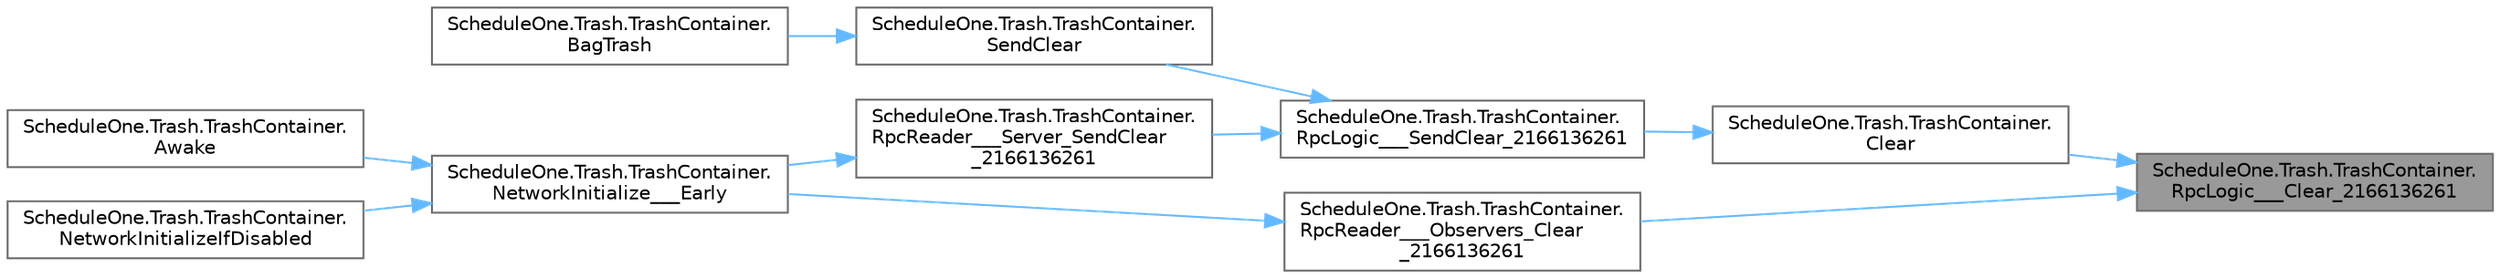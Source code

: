 digraph "ScheduleOne.Trash.TrashContainer.RpcLogic___Clear_2166136261"
{
 // LATEX_PDF_SIZE
  bgcolor="transparent";
  edge [fontname=Helvetica,fontsize=10,labelfontname=Helvetica,labelfontsize=10];
  node [fontname=Helvetica,fontsize=10,shape=box,height=0.2,width=0.4];
  rankdir="RL";
  Node1 [id="Node000001",label="ScheduleOne.Trash.TrashContainer.\lRpcLogic___Clear_2166136261",height=0.2,width=0.4,color="gray40", fillcolor="grey60", style="filled", fontcolor="black",tooltip=" "];
  Node1 -> Node2 [id="edge1_Node000001_Node000002",dir="back",color="steelblue1",style="solid",tooltip=" "];
  Node2 [id="Node000002",label="ScheduleOne.Trash.TrashContainer.\lClear",height=0.2,width=0.4,color="grey40", fillcolor="white", style="filled",URL="$class_schedule_one_1_1_trash_1_1_trash_container.html#a66ef760c96d8bb5758992501be27afdf",tooltip=" "];
  Node2 -> Node3 [id="edge2_Node000002_Node000003",dir="back",color="steelblue1",style="solid",tooltip=" "];
  Node3 [id="Node000003",label="ScheduleOne.Trash.TrashContainer.\lRpcLogic___SendClear_2166136261",height=0.2,width=0.4,color="grey40", fillcolor="white", style="filled",URL="$class_schedule_one_1_1_trash_1_1_trash_container.html#abfb1359a7038de54c356223bb388631e",tooltip=" "];
  Node3 -> Node4 [id="edge3_Node000003_Node000004",dir="back",color="steelblue1",style="solid",tooltip=" "];
  Node4 [id="Node000004",label="ScheduleOne.Trash.TrashContainer.\lRpcReader___Server_SendClear\l_2166136261",height=0.2,width=0.4,color="grey40", fillcolor="white", style="filled",URL="$class_schedule_one_1_1_trash_1_1_trash_container.html#a47025cb4b030bd3397e981064afde10d",tooltip=" "];
  Node4 -> Node5 [id="edge4_Node000004_Node000005",dir="back",color="steelblue1",style="solid",tooltip=" "];
  Node5 [id="Node000005",label="ScheduleOne.Trash.TrashContainer.\lNetworkInitialize___Early",height=0.2,width=0.4,color="grey40", fillcolor="white", style="filled",URL="$class_schedule_one_1_1_trash_1_1_trash_container.html#a6eb83f8e7de4481ae1f965bfae0bf9cd",tooltip=" "];
  Node5 -> Node6 [id="edge5_Node000005_Node000006",dir="back",color="steelblue1",style="solid",tooltip=" "];
  Node6 [id="Node000006",label="ScheduleOne.Trash.TrashContainer.\lAwake",height=0.2,width=0.4,color="grey40", fillcolor="white", style="filled",URL="$class_schedule_one_1_1_trash_1_1_trash_container.html#ad8f5b9524d5017cd9cff713dd7c57c8c",tooltip=" "];
  Node5 -> Node7 [id="edge6_Node000005_Node000007",dir="back",color="steelblue1",style="solid",tooltip=" "];
  Node7 [id="Node000007",label="ScheduleOne.Trash.TrashContainer.\lNetworkInitializeIfDisabled",height=0.2,width=0.4,color="grey40", fillcolor="white", style="filled",URL="$class_schedule_one_1_1_trash_1_1_trash_container.html#addec19126f6b76721e550e4aaeb7a451",tooltip=" "];
  Node3 -> Node8 [id="edge7_Node000003_Node000008",dir="back",color="steelblue1",style="solid",tooltip=" "];
  Node8 [id="Node000008",label="ScheduleOne.Trash.TrashContainer.\lSendClear",height=0.2,width=0.4,color="grey40", fillcolor="white", style="filled",URL="$class_schedule_one_1_1_trash_1_1_trash_container.html#a4f0161443f31c3352961ba854b23320d",tooltip=" "];
  Node8 -> Node9 [id="edge8_Node000008_Node000009",dir="back",color="steelblue1",style="solid",tooltip=" "];
  Node9 [id="Node000009",label="ScheduleOne.Trash.TrashContainer.\lBagTrash",height=0.2,width=0.4,color="grey40", fillcolor="white", style="filled",URL="$class_schedule_one_1_1_trash_1_1_trash_container.html#a439ee2dfea2514a8df652e165474c12d",tooltip=" "];
  Node1 -> Node10 [id="edge9_Node000001_Node000010",dir="back",color="steelblue1",style="solid",tooltip=" "];
  Node10 [id="Node000010",label="ScheduleOne.Trash.TrashContainer.\lRpcReader___Observers_Clear\l_2166136261",height=0.2,width=0.4,color="grey40", fillcolor="white", style="filled",URL="$class_schedule_one_1_1_trash_1_1_trash_container.html#acf733f6233f9ea516ad6d8dee35f418c",tooltip=" "];
  Node10 -> Node5 [id="edge10_Node000010_Node000005",dir="back",color="steelblue1",style="solid",tooltip=" "];
}
